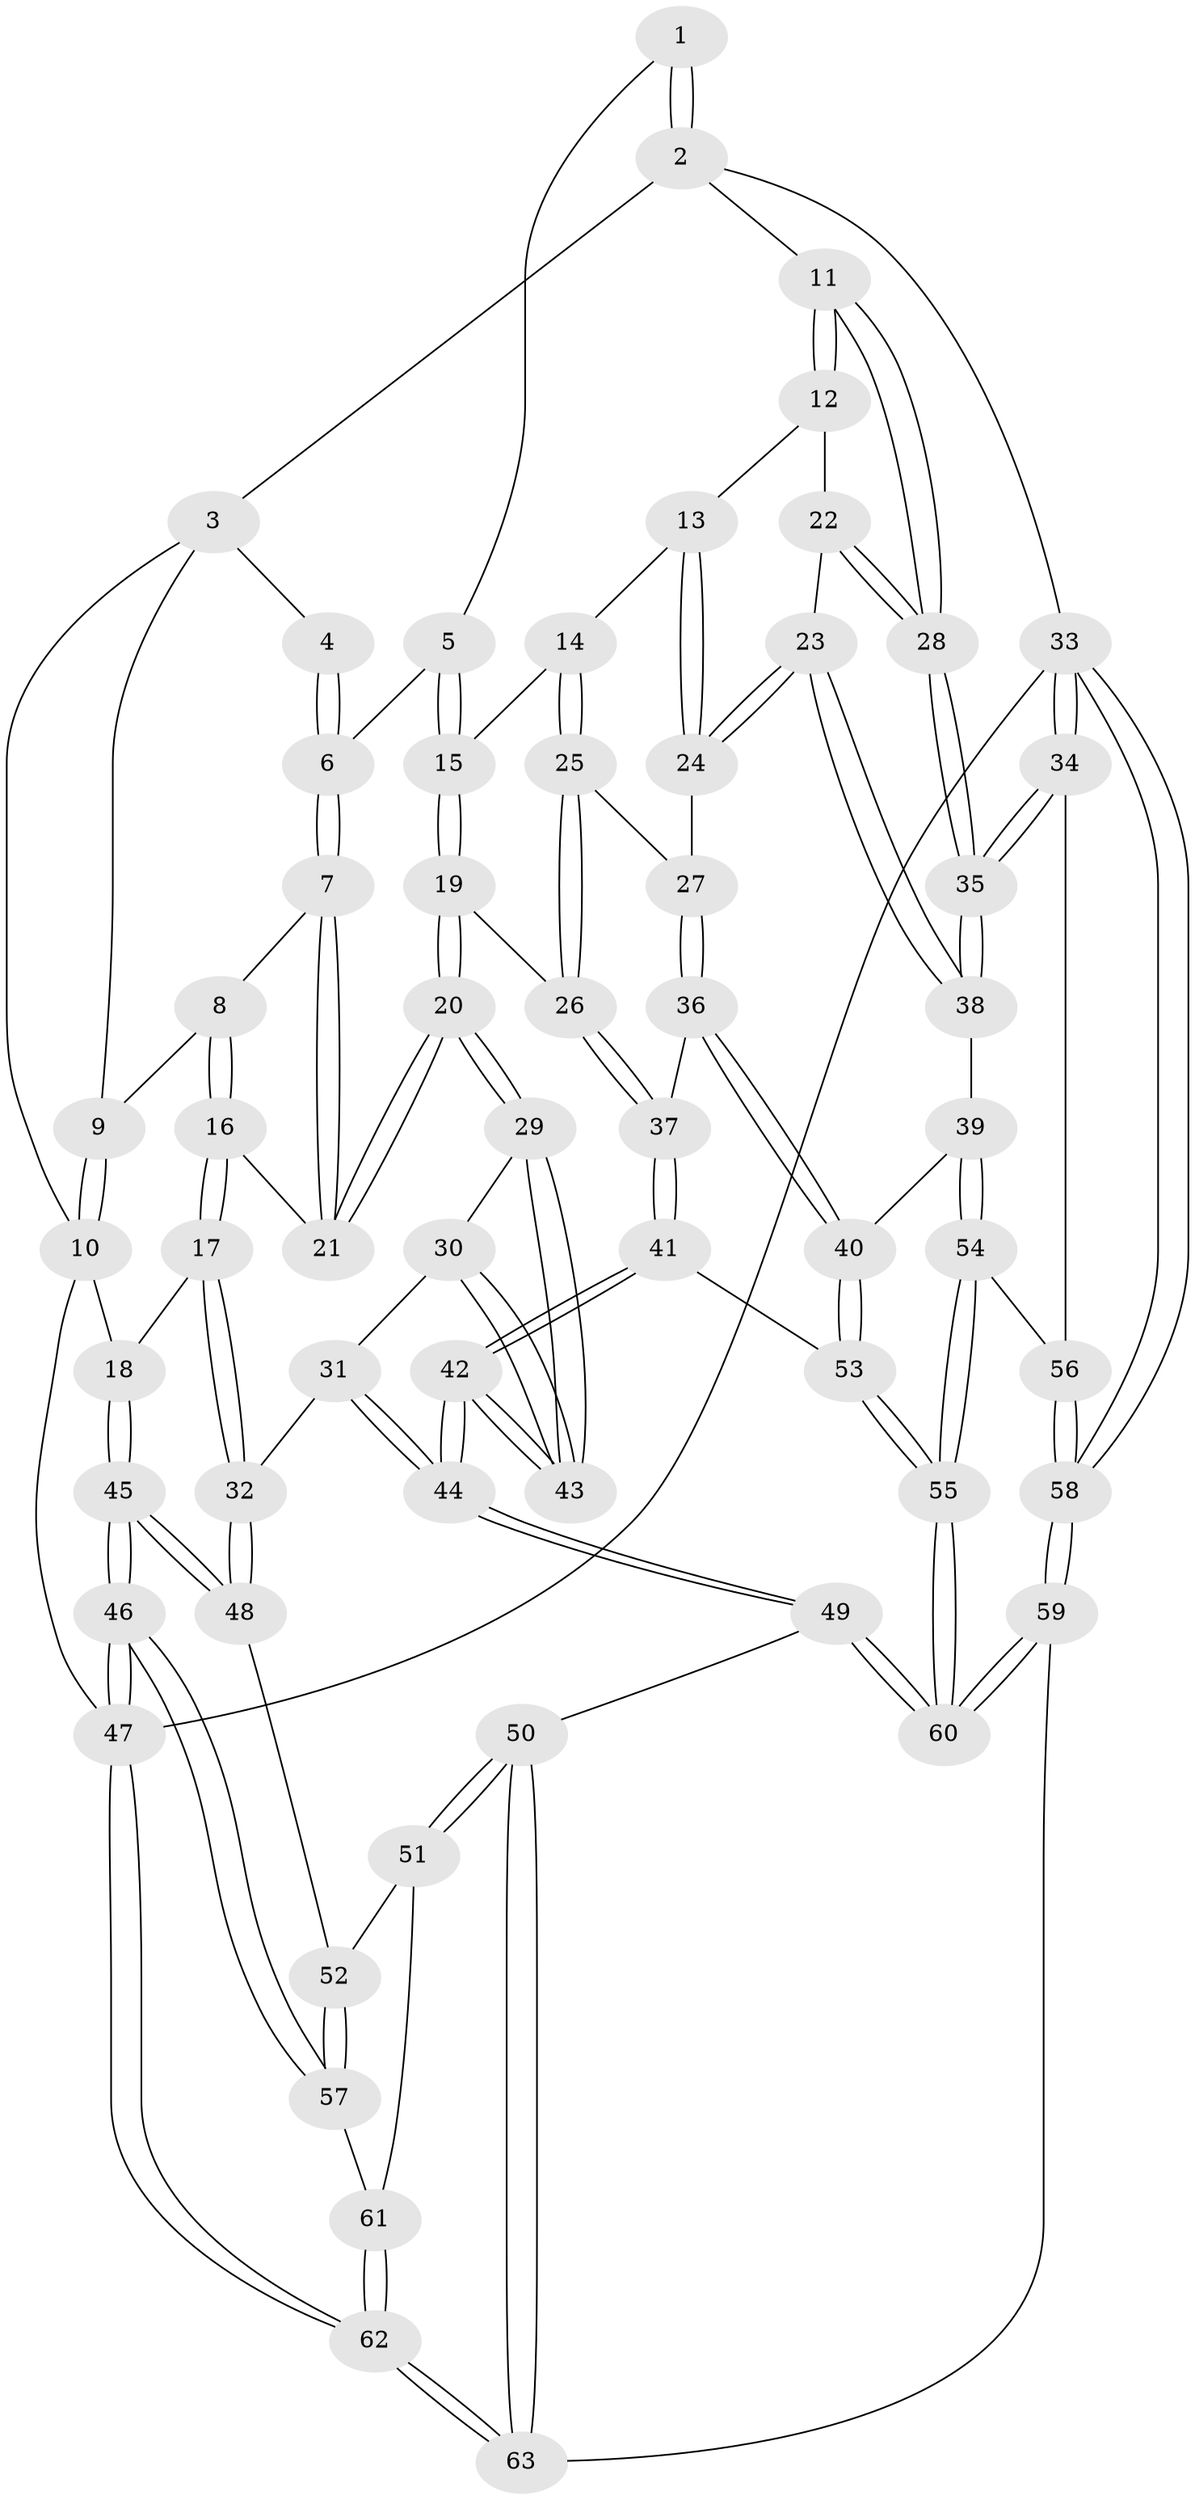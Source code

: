 // Generated by graph-tools (version 1.1) at 2025/03/03/09/25 03:03:29]
// undirected, 63 vertices, 154 edges
graph export_dot {
graph [start="1"]
  node [color=gray90,style=filled];
  1 [pos="+0.7098812876173026+0"];
  2 [pos="+1+0"];
  3 [pos="+0.24220725160642337+0"];
  4 [pos="+0.3736564397754115+0"];
  5 [pos="+0.6650793150489658+0.11372971240696372"];
  6 [pos="+0.48432598291523377+0.1453234586705108"];
  7 [pos="+0.46558053549060147+0.1760169442178644"];
  8 [pos="+0.20744546219341645+0.09996653122726461"];
  9 [pos="+0.19799403988867592+0.07506864952910629"];
  10 [pos="+0+0.22137794774351904"];
  11 [pos="+1+0"];
  12 [pos="+0.8434944217032689+0.20407091936460064"];
  13 [pos="+0.8102989379168951+0.2101715981064902"];
  14 [pos="+0.7634055269500142+0.21152920633686836"];
  15 [pos="+0.6921293834661865+0.15580133592417894"];
  16 [pos="+0.2223642438263398+0.27786628038266725"];
  17 [pos="+0.20451699510844487+0.317949031765429"];
  18 [pos="+0+0.30158046679867145"];
  19 [pos="+0.5293376506641478+0.35536838055990033"];
  20 [pos="+0.507970919509155+0.35555562950532105"];
  21 [pos="+0.4534556869961416+0.24582966143512078"];
  22 [pos="+0.9092779204980055+0.30583035716365026"];
  23 [pos="+0.8954578260839985+0.4199593103012862"];
  24 [pos="+0.8409692586830411+0.3867436490651199"];
  25 [pos="+0.7415003457506849+0.2760576758364621"];
  26 [pos="+0.5772712867995107+0.37161225467694065"];
  27 [pos="+0.7528040215485677+0.3715683798192424"];
  28 [pos="+1+0.30642796306785397"];
  29 [pos="+0.49865612195023923+0.36877089008455294"];
  30 [pos="+0.3487753367474859+0.413250142098893"];
  31 [pos="+0.3149469747741615+0.42250049291309466"];
  32 [pos="+0.23324082246534347+0.41577358092732286"];
  33 [pos="+1+1"];
  34 [pos="+1+0.6921383499667847"];
  35 [pos="+1+0.5274035822550245"];
  36 [pos="+0.6986763112025156+0.4643980939357546"];
  37 [pos="+0.6849711544340203+0.4639418374206756"];
  38 [pos="+0.925158349316808+0.48389575809073854"];
  39 [pos="+0.8837186055189454+0.5070209460661814"];
  40 [pos="+0.7460669809666178+0.5016129717360145"];
  41 [pos="+0.6025692673997629+0.5577227819196496"];
  42 [pos="+0.4850213717761939+0.6116635665865"];
  43 [pos="+0.4872009903403339+0.5625331168080104"];
  44 [pos="+0.4785794044253651+0.6219617410481275"];
  45 [pos="+0+0.5157928429430224"];
  46 [pos="+0+0.5862912301450187"];
  47 [pos="+0+1"];
  48 [pos="+0.22721156095811143+0.4316247935804406"];
  49 [pos="+0.470313029327738+0.6450612747399345"];
  50 [pos="+0.41811481040513093+0.6755294059228886"];
  51 [pos="+0.24426585312356958+0.5811194339114922"];
  52 [pos="+0.22179619020064478+0.5436192722319596"];
  53 [pos="+0.7280728615194665+0.6444981936154984"];
  54 [pos="+0.8507060616268535+0.611413290093446"];
  55 [pos="+0.733573237953942+0.6656918489772324"];
  56 [pos="+0.8606098890404482+0.6281801021034309"];
  57 [pos="+0.04684685041382965+0.5988913359722419"];
  58 [pos="+1+1"];
  59 [pos="+0.7895388511222441+0.9949176774146514"];
  60 [pos="+0.7008366987679163+0.7973881693102679"];
  61 [pos="+0.16701228744156882+0.726873867441756"];
  62 [pos="+0.15142771908694233+1"];
  63 [pos="+0.2814660609887242+1"];
  1 -- 2;
  1 -- 2;
  1 -- 5;
  2 -- 3;
  2 -- 11;
  2 -- 33;
  3 -- 4;
  3 -- 9;
  3 -- 10;
  4 -- 6;
  4 -- 6;
  5 -- 6;
  5 -- 15;
  5 -- 15;
  6 -- 7;
  6 -- 7;
  7 -- 8;
  7 -- 21;
  7 -- 21;
  8 -- 9;
  8 -- 16;
  8 -- 16;
  9 -- 10;
  9 -- 10;
  10 -- 18;
  10 -- 47;
  11 -- 12;
  11 -- 12;
  11 -- 28;
  11 -- 28;
  12 -- 13;
  12 -- 22;
  13 -- 14;
  13 -- 24;
  13 -- 24;
  14 -- 15;
  14 -- 25;
  14 -- 25;
  15 -- 19;
  15 -- 19;
  16 -- 17;
  16 -- 17;
  16 -- 21;
  17 -- 18;
  17 -- 32;
  17 -- 32;
  18 -- 45;
  18 -- 45;
  19 -- 20;
  19 -- 20;
  19 -- 26;
  20 -- 21;
  20 -- 21;
  20 -- 29;
  20 -- 29;
  22 -- 23;
  22 -- 28;
  22 -- 28;
  23 -- 24;
  23 -- 24;
  23 -- 38;
  23 -- 38;
  24 -- 27;
  25 -- 26;
  25 -- 26;
  25 -- 27;
  26 -- 37;
  26 -- 37;
  27 -- 36;
  27 -- 36;
  28 -- 35;
  28 -- 35;
  29 -- 30;
  29 -- 43;
  29 -- 43;
  30 -- 31;
  30 -- 43;
  30 -- 43;
  31 -- 32;
  31 -- 44;
  31 -- 44;
  32 -- 48;
  32 -- 48;
  33 -- 34;
  33 -- 34;
  33 -- 58;
  33 -- 58;
  33 -- 47;
  34 -- 35;
  34 -- 35;
  34 -- 56;
  35 -- 38;
  35 -- 38;
  36 -- 37;
  36 -- 40;
  36 -- 40;
  37 -- 41;
  37 -- 41;
  38 -- 39;
  39 -- 40;
  39 -- 54;
  39 -- 54;
  40 -- 53;
  40 -- 53;
  41 -- 42;
  41 -- 42;
  41 -- 53;
  42 -- 43;
  42 -- 43;
  42 -- 44;
  42 -- 44;
  44 -- 49;
  44 -- 49;
  45 -- 46;
  45 -- 46;
  45 -- 48;
  45 -- 48;
  46 -- 47;
  46 -- 47;
  46 -- 57;
  46 -- 57;
  47 -- 62;
  47 -- 62;
  48 -- 52;
  49 -- 50;
  49 -- 60;
  49 -- 60;
  50 -- 51;
  50 -- 51;
  50 -- 63;
  50 -- 63;
  51 -- 52;
  51 -- 61;
  52 -- 57;
  52 -- 57;
  53 -- 55;
  53 -- 55;
  54 -- 55;
  54 -- 55;
  54 -- 56;
  55 -- 60;
  55 -- 60;
  56 -- 58;
  56 -- 58;
  57 -- 61;
  58 -- 59;
  58 -- 59;
  59 -- 60;
  59 -- 60;
  59 -- 63;
  61 -- 62;
  61 -- 62;
  62 -- 63;
  62 -- 63;
}
